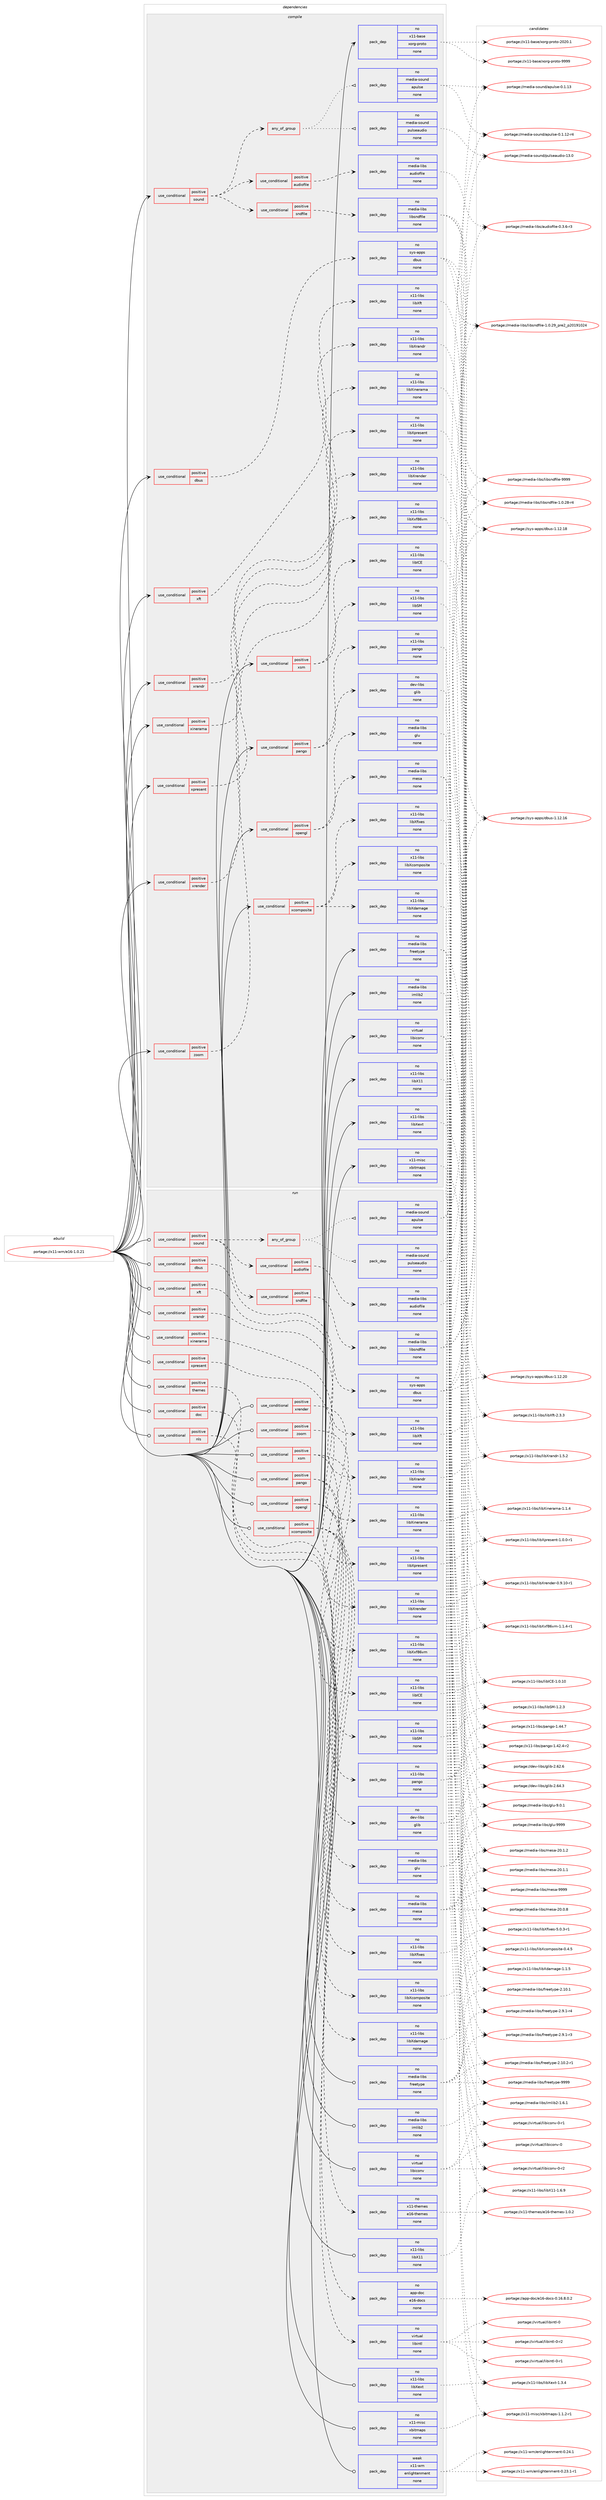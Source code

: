 digraph prolog {

# *************
# Graph options
# *************

newrank=true;
concentrate=true;
compound=true;
graph [rankdir=LR,fontname=Helvetica,fontsize=10,ranksep=1.5];#, ranksep=2.5, nodesep=0.2];
edge  [arrowhead=vee];
node  [fontname=Helvetica,fontsize=10];

# **********
# The ebuild
# **********

subgraph cluster_leftcol {
color=gray;
rank=same;
label=<<i>ebuild</i>>;
id [label="portage://x11-wm/e16-1.0.21", color=red, width=4, href="../x11-wm/e16-1.0.21.svg"];
}

# ****************
# The dependencies
# ****************

subgraph cluster_midcol {
color=gray;
label=<<i>dependencies</i>>;
subgraph cluster_compile {
fillcolor="#eeeeee";
style=filled;
label=<<i>compile</i>>;
subgraph cond68 {
dependency596 [label=<<TABLE BORDER="0" CELLBORDER="1" CELLSPACING="0" CELLPADDING="4"><TR><TD ROWSPAN="3" CELLPADDING="10">use_conditional</TD></TR><TR><TD>positive</TD></TR><TR><TD>dbus</TD></TR></TABLE>>, shape=none, color=red];
subgraph pack529 {
dependency597 [label=<<TABLE BORDER="0" CELLBORDER="1" CELLSPACING="0" CELLPADDING="4" WIDTH="220"><TR><TD ROWSPAN="6" CELLPADDING="30">pack_dep</TD></TR><TR><TD WIDTH="110">no</TD></TR><TR><TD>sys-apps</TD></TR><TR><TD>dbus</TD></TR><TR><TD>none</TD></TR><TR><TD></TD></TR></TABLE>>, shape=none, color=blue];
}
dependency596:e -> dependency597:w [weight=20,style="dashed",arrowhead="vee"];
}
id:e -> dependency596:w [weight=20,style="solid",arrowhead="vee"];
subgraph cond69 {
dependency598 [label=<<TABLE BORDER="0" CELLBORDER="1" CELLSPACING="0" CELLPADDING="4"><TR><TD ROWSPAN="3" CELLPADDING="10">use_conditional</TD></TR><TR><TD>positive</TD></TR><TR><TD>opengl</TD></TR></TABLE>>, shape=none, color=red];
subgraph pack530 {
dependency599 [label=<<TABLE BORDER="0" CELLBORDER="1" CELLSPACING="0" CELLPADDING="4" WIDTH="220"><TR><TD ROWSPAN="6" CELLPADDING="30">pack_dep</TD></TR><TR><TD WIDTH="110">no</TD></TR><TR><TD>media-libs</TD></TR><TR><TD>glu</TD></TR><TR><TD>none</TD></TR><TR><TD></TD></TR></TABLE>>, shape=none, color=blue];
}
dependency598:e -> dependency599:w [weight=20,style="dashed",arrowhead="vee"];
subgraph pack531 {
dependency600 [label=<<TABLE BORDER="0" CELLBORDER="1" CELLSPACING="0" CELLPADDING="4" WIDTH="220"><TR><TD ROWSPAN="6" CELLPADDING="30">pack_dep</TD></TR><TR><TD WIDTH="110">no</TD></TR><TR><TD>media-libs</TD></TR><TR><TD>mesa</TD></TR><TR><TD>none</TD></TR><TR><TD></TD></TR></TABLE>>, shape=none, color=blue];
}
dependency598:e -> dependency600:w [weight=20,style="dashed",arrowhead="vee"];
}
id:e -> dependency598:w [weight=20,style="solid",arrowhead="vee"];
subgraph cond70 {
dependency601 [label=<<TABLE BORDER="0" CELLBORDER="1" CELLSPACING="0" CELLPADDING="4"><TR><TD ROWSPAN="3" CELLPADDING="10">use_conditional</TD></TR><TR><TD>positive</TD></TR><TR><TD>pango</TD></TR></TABLE>>, shape=none, color=red];
subgraph pack532 {
dependency602 [label=<<TABLE BORDER="0" CELLBORDER="1" CELLSPACING="0" CELLPADDING="4" WIDTH="220"><TR><TD ROWSPAN="6" CELLPADDING="30">pack_dep</TD></TR><TR><TD WIDTH="110">no</TD></TR><TR><TD>dev-libs</TD></TR><TR><TD>glib</TD></TR><TR><TD>none</TD></TR><TR><TD></TD></TR></TABLE>>, shape=none, color=blue];
}
dependency601:e -> dependency602:w [weight=20,style="dashed",arrowhead="vee"];
subgraph pack533 {
dependency603 [label=<<TABLE BORDER="0" CELLBORDER="1" CELLSPACING="0" CELLPADDING="4" WIDTH="220"><TR><TD ROWSPAN="6" CELLPADDING="30">pack_dep</TD></TR><TR><TD WIDTH="110">no</TD></TR><TR><TD>x11-libs</TD></TR><TR><TD>pango</TD></TR><TR><TD>none</TD></TR><TR><TD></TD></TR></TABLE>>, shape=none, color=blue];
}
dependency601:e -> dependency603:w [weight=20,style="dashed",arrowhead="vee"];
}
id:e -> dependency601:w [weight=20,style="solid",arrowhead="vee"];
subgraph cond71 {
dependency604 [label=<<TABLE BORDER="0" CELLBORDER="1" CELLSPACING="0" CELLPADDING="4"><TR><TD ROWSPAN="3" CELLPADDING="10">use_conditional</TD></TR><TR><TD>positive</TD></TR><TR><TD>sound</TD></TR></TABLE>>, shape=none, color=red];
subgraph any1 {
dependency605 [label=<<TABLE BORDER="0" CELLBORDER="1" CELLSPACING="0" CELLPADDING="4"><TR><TD CELLPADDING="10">any_of_group</TD></TR></TABLE>>, shape=none, color=red];subgraph pack534 {
dependency606 [label=<<TABLE BORDER="0" CELLBORDER="1" CELLSPACING="0" CELLPADDING="4" WIDTH="220"><TR><TD ROWSPAN="6" CELLPADDING="30">pack_dep</TD></TR><TR><TD WIDTH="110">no</TD></TR><TR><TD>media-sound</TD></TR><TR><TD>apulse</TD></TR><TR><TD>none</TD></TR><TR><TD></TD></TR></TABLE>>, shape=none, color=blue];
}
dependency605:e -> dependency606:w [weight=20,style="dotted",arrowhead="oinv"];
subgraph pack535 {
dependency607 [label=<<TABLE BORDER="0" CELLBORDER="1" CELLSPACING="0" CELLPADDING="4" WIDTH="220"><TR><TD ROWSPAN="6" CELLPADDING="30">pack_dep</TD></TR><TR><TD WIDTH="110">no</TD></TR><TR><TD>media-sound</TD></TR><TR><TD>pulseaudio</TD></TR><TR><TD>none</TD></TR><TR><TD></TD></TR></TABLE>>, shape=none, color=blue];
}
dependency605:e -> dependency607:w [weight=20,style="dotted",arrowhead="oinv"];
}
dependency604:e -> dependency605:w [weight=20,style="dashed",arrowhead="vee"];
subgraph cond72 {
dependency608 [label=<<TABLE BORDER="0" CELLBORDER="1" CELLSPACING="0" CELLPADDING="4"><TR><TD ROWSPAN="3" CELLPADDING="10">use_conditional</TD></TR><TR><TD>positive</TD></TR><TR><TD>sndfile</TD></TR></TABLE>>, shape=none, color=red];
subgraph pack536 {
dependency609 [label=<<TABLE BORDER="0" CELLBORDER="1" CELLSPACING="0" CELLPADDING="4" WIDTH="220"><TR><TD ROWSPAN="6" CELLPADDING="30">pack_dep</TD></TR><TR><TD WIDTH="110">no</TD></TR><TR><TD>media-libs</TD></TR><TR><TD>libsndfile</TD></TR><TR><TD>none</TD></TR><TR><TD></TD></TR></TABLE>>, shape=none, color=blue];
}
dependency608:e -> dependency609:w [weight=20,style="dashed",arrowhead="vee"];
}
dependency604:e -> dependency608:w [weight=20,style="dashed",arrowhead="vee"];
subgraph cond73 {
dependency610 [label=<<TABLE BORDER="0" CELLBORDER="1" CELLSPACING="0" CELLPADDING="4"><TR><TD ROWSPAN="3" CELLPADDING="10">use_conditional</TD></TR><TR><TD>positive</TD></TR><TR><TD>audiofile</TD></TR></TABLE>>, shape=none, color=red];
subgraph pack537 {
dependency611 [label=<<TABLE BORDER="0" CELLBORDER="1" CELLSPACING="0" CELLPADDING="4" WIDTH="220"><TR><TD ROWSPAN="6" CELLPADDING="30">pack_dep</TD></TR><TR><TD WIDTH="110">no</TD></TR><TR><TD>media-libs</TD></TR><TR><TD>audiofile</TD></TR><TR><TD>none</TD></TR><TR><TD></TD></TR></TABLE>>, shape=none, color=blue];
}
dependency610:e -> dependency611:w [weight=20,style="dashed",arrowhead="vee"];
}
dependency604:e -> dependency610:w [weight=20,style="dashed",arrowhead="vee"];
}
id:e -> dependency604:w [weight=20,style="solid",arrowhead="vee"];
subgraph cond74 {
dependency612 [label=<<TABLE BORDER="0" CELLBORDER="1" CELLSPACING="0" CELLPADDING="4"><TR><TD ROWSPAN="3" CELLPADDING="10">use_conditional</TD></TR><TR><TD>positive</TD></TR><TR><TD>xcomposite</TD></TR></TABLE>>, shape=none, color=red];
subgraph pack538 {
dependency613 [label=<<TABLE BORDER="0" CELLBORDER="1" CELLSPACING="0" CELLPADDING="4" WIDTH="220"><TR><TD ROWSPAN="6" CELLPADDING="30">pack_dep</TD></TR><TR><TD WIDTH="110">no</TD></TR><TR><TD>x11-libs</TD></TR><TR><TD>libXcomposite</TD></TR><TR><TD>none</TD></TR><TR><TD></TD></TR></TABLE>>, shape=none, color=blue];
}
dependency612:e -> dependency613:w [weight=20,style="dashed",arrowhead="vee"];
subgraph pack539 {
dependency614 [label=<<TABLE BORDER="0" CELLBORDER="1" CELLSPACING="0" CELLPADDING="4" WIDTH="220"><TR><TD ROWSPAN="6" CELLPADDING="30">pack_dep</TD></TR><TR><TD WIDTH="110">no</TD></TR><TR><TD>x11-libs</TD></TR><TR><TD>libXdamage</TD></TR><TR><TD>none</TD></TR><TR><TD></TD></TR></TABLE>>, shape=none, color=blue];
}
dependency612:e -> dependency614:w [weight=20,style="dashed",arrowhead="vee"];
subgraph pack540 {
dependency615 [label=<<TABLE BORDER="0" CELLBORDER="1" CELLSPACING="0" CELLPADDING="4" WIDTH="220"><TR><TD ROWSPAN="6" CELLPADDING="30">pack_dep</TD></TR><TR><TD WIDTH="110">no</TD></TR><TR><TD>x11-libs</TD></TR><TR><TD>libXfixes</TD></TR><TR><TD>none</TD></TR><TR><TD></TD></TR></TABLE>>, shape=none, color=blue];
}
dependency612:e -> dependency615:w [weight=20,style="dashed",arrowhead="vee"];
}
id:e -> dependency612:w [weight=20,style="solid",arrowhead="vee"];
subgraph cond75 {
dependency616 [label=<<TABLE BORDER="0" CELLBORDER="1" CELLSPACING="0" CELLPADDING="4"><TR><TD ROWSPAN="3" CELLPADDING="10">use_conditional</TD></TR><TR><TD>positive</TD></TR><TR><TD>xft</TD></TR></TABLE>>, shape=none, color=red];
subgraph pack541 {
dependency617 [label=<<TABLE BORDER="0" CELLBORDER="1" CELLSPACING="0" CELLPADDING="4" WIDTH="220"><TR><TD ROWSPAN="6" CELLPADDING="30">pack_dep</TD></TR><TR><TD WIDTH="110">no</TD></TR><TR><TD>x11-libs</TD></TR><TR><TD>libXft</TD></TR><TR><TD>none</TD></TR><TR><TD></TD></TR></TABLE>>, shape=none, color=blue];
}
dependency616:e -> dependency617:w [weight=20,style="dashed",arrowhead="vee"];
}
id:e -> dependency616:w [weight=20,style="solid",arrowhead="vee"];
subgraph cond76 {
dependency618 [label=<<TABLE BORDER="0" CELLBORDER="1" CELLSPACING="0" CELLPADDING="4"><TR><TD ROWSPAN="3" CELLPADDING="10">use_conditional</TD></TR><TR><TD>positive</TD></TR><TR><TD>xinerama</TD></TR></TABLE>>, shape=none, color=red];
subgraph pack542 {
dependency619 [label=<<TABLE BORDER="0" CELLBORDER="1" CELLSPACING="0" CELLPADDING="4" WIDTH="220"><TR><TD ROWSPAN="6" CELLPADDING="30">pack_dep</TD></TR><TR><TD WIDTH="110">no</TD></TR><TR><TD>x11-libs</TD></TR><TR><TD>libXinerama</TD></TR><TR><TD>none</TD></TR><TR><TD></TD></TR></TABLE>>, shape=none, color=blue];
}
dependency618:e -> dependency619:w [weight=20,style="dashed",arrowhead="vee"];
}
id:e -> dependency618:w [weight=20,style="solid",arrowhead="vee"];
subgraph cond77 {
dependency620 [label=<<TABLE BORDER="0" CELLBORDER="1" CELLSPACING="0" CELLPADDING="4"><TR><TD ROWSPAN="3" CELLPADDING="10">use_conditional</TD></TR><TR><TD>positive</TD></TR><TR><TD>xpresent</TD></TR></TABLE>>, shape=none, color=red];
subgraph pack543 {
dependency621 [label=<<TABLE BORDER="0" CELLBORDER="1" CELLSPACING="0" CELLPADDING="4" WIDTH="220"><TR><TD ROWSPAN="6" CELLPADDING="30">pack_dep</TD></TR><TR><TD WIDTH="110">no</TD></TR><TR><TD>x11-libs</TD></TR><TR><TD>libXpresent</TD></TR><TR><TD>none</TD></TR><TR><TD></TD></TR></TABLE>>, shape=none, color=blue];
}
dependency620:e -> dependency621:w [weight=20,style="dashed",arrowhead="vee"];
}
id:e -> dependency620:w [weight=20,style="solid",arrowhead="vee"];
subgraph cond78 {
dependency622 [label=<<TABLE BORDER="0" CELLBORDER="1" CELLSPACING="0" CELLPADDING="4"><TR><TD ROWSPAN="3" CELLPADDING="10">use_conditional</TD></TR><TR><TD>positive</TD></TR><TR><TD>xrandr</TD></TR></TABLE>>, shape=none, color=red];
subgraph pack544 {
dependency623 [label=<<TABLE BORDER="0" CELLBORDER="1" CELLSPACING="0" CELLPADDING="4" WIDTH="220"><TR><TD ROWSPAN="6" CELLPADDING="30">pack_dep</TD></TR><TR><TD WIDTH="110">no</TD></TR><TR><TD>x11-libs</TD></TR><TR><TD>libXrandr</TD></TR><TR><TD>none</TD></TR><TR><TD></TD></TR></TABLE>>, shape=none, color=blue];
}
dependency622:e -> dependency623:w [weight=20,style="dashed",arrowhead="vee"];
}
id:e -> dependency622:w [weight=20,style="solid",arrowhead="vee"];
subgraph cond79 {
dependency624 [label=<<TABLE BORDER="0" CELLBORDER="1" CELLSPACING="0" CELLPADDING="4"><TR><TD ROWSPAN="3" CELLPADDING="10">use_conditional</TD></TR><TR><TD>positive</TD></TR><TR><TD>xrender</TD></TR></TABLE>>, shape=none, color=red];
subgraph pack545 {
dependency625 [label=<<TABLE BORDER="0" CELLBORDER="1" CELLSPACING="0" CELLPADDING="4" WIDTH="220"><TR><TD ROWSPAN="6" CELLPADDING="30">pack_dep</TD></TR><TR><TD WIDTH="110">no</TD></TR><TR><TD>x11-libs</TD></TR><TR><TD>libXrender</TD></TR><TR><TD>none</TD></TR><TR><TD></TD></TR></TABLE>>, shape=none, color=blue];
}
dependency624:e -> dependency625:w [weight=20,style="dashed",arrowhead="vee"];
}
id:e -> dependency624:w [weight=20,style="solid",arrowhead="vee"];
subgraph cond80 {
dependency626 [label=<<TABLE BORDER="0" CELLBORDER="1" CELLSPACING="0" CELLPADDING="4"><TR><TD ROWSPAN="3" CELLPADDING="10">use_conditional</TD></TR><TR><TD>positive</TD></TR><TR><TD>xsm</TD></TR></TABLE>>, shape=none, color=red];
subgraph pack546 {
dependency627 [label=<<TABLE BORDER="0" CELLBORDER="1" CELLSPACING="0" CELLPADDING="4" WIDTH="220"><TR><TD ROWSPAN="6" CELLPADDING="30">pack_dep</TD></TR><TR><TD WIDTH="110">no</TD></TR><TR><TD>x11-libs</TD></TR><TR><TD>libICE</TD></TR><TR><TD>none</TD></TR><TR><TD></TD></TR></TABLE>>, shape=none, color=blue];
}
dependency626:e -> dependency627:w [weight=20,style="dashed",arrowhead="vee"];
subgraph pack547 {
dependency628 [label=<<TABLE BORDER="0" CELLBORDER="1" CELLSPACING="0" CELLPADDING="4" WIDTH="220"><TR><TD ROWSPAN="6" CELLPADDING="30">pack_dep</TD></TR><TR><TD WIDTH="110">no</TD></TR><TR><TD>x11-libs</TD></TR><TR><TD>libSM</TD></TR><TR><TD>none</TD></TR><TR><TD></TD></TR></TABLE>>, shape=none, color=blue];
}
dependency626:e -> dependency628:w [weight=20,style="dashed",arrowhead="vee"];
}
id:e -> dependency626:w [weight=20,style="solid",arrowhead="vee"];
subgraph cond81 {
dependency629 [label=<<TABLE BORDER="0" CELLBORDER="1" CELLSPACING="0" CELLPADDING="4"><TR><TD ROWSPAN="3" CELLPADDING="10">use_conditional</TD></TR><TR><TD>positive</TD></TR><TR><TD>zoom</TD></TR></TABLE>>, shape=none, color=red];
subgraph pack548 {
dependency630 [label=<<TABLE BORDER="0" CELLBORDER="1" CELLSPACING="0" CELLPADDING="4" WIDTH="220"><TR><TD ROWSPAN="6" CELLPADDING="30">pack_dep</TD></TR><TR><TD WIDTH="110">no</TD></TR><TR><TD>x11-libs</TD></TR><TR><TD>libXxf86vm</TD></TR><TR><TD>none</TD></TR><TR><TD></TD></TR></TABLE>>, shape=none, color=blue];
}
dependency629:e -> dependency630:w [weight=20,style="dashed",arrowhead="vee"];
}
id:e -> dependency629:w [weight=20,style="solid",arrowhead="vee"];
subgraph pack549 {
dependency631 [label=<<TABLE BORDER="0" CELLBORDER="1" CELLSPACING="0" CELLPADDING="4" WIDTH="220"><TR><TD ROWSPAN="6" CELLPADDING="30">pack_dep</TD></TR><TR><TD WIDTH="110">no</TD></TR><TR><TD>media-libs</TD></TR><TR><TD>freetype</TD></TR><TR><TD>none</TD></TR><TR><TD></TD></TR></TABLE>>, shape=none, color=blue];
}
id:e -> dependency631:w [weight=20,style="solid",arrowhead="vee"];
subgraph pack550 {
dependency632 [label=<<TABLE BORDER="0" CELLBORDER="1" CELLSPACING="0" CELLPADDING="4" WIDTH="220"><TR><TD ROWSPAN="6" CELLPADDING="30">pack_dep</TD></TR><TR><TD WIDTH="110">no</TD></TR><TR><TD>media-libs</TD></TR><TR><TD>imlib2</TD></TR><TR><TD>none</TD></TR><TR><TD></TD></TR></TABLE>>, shape=none, color=blue];
}
id:e -> dependency632:w [weight=20,style="solid",arrowhead="vee"];
subgraph pack551 {
dependency633 [label=<<TABLE BORDER="0" CELLBORDER="1" CELLSPACING="0" CELLPADDING="4" WIDTH="220"><TR><TD ROWSPAN="6" CELLPADDING="30">pack_dep</TD></TR><TR><TD WIDTH="110">no</TD></TR><TR><TD>virtual</TD></TR><TR><TD>libiconv</TD></TR><TR><TD>none</TD></TR><TR><TD></TD></TR></TABLE>>, shape=none, color=blue];
}
id:e -> dependency633:w [weight=20,style="solid",arrowhead="vee"];
subgraph pack552 {
dependency634 [label=<<TABLE BORDER="0" CELLBORDER="1" CELLSPACING="0" CELLPADDING="4" WIDTH="220"><TR><TD ROWSPAN="6" CELLPADDING="30">pack_dep</TD></TR><TR><TD WIDTH="110">no</TD></TR><TR><TD>x11-base</TD></TR><TR><TD>xorg-proto</TD></TR><TR><TD>none</TD></TR><TR><TD></TD></TR></TABLE>>, shape=none, color=blue];
}
id:e -> dependency634:w [weight=20,style="solid",arrowhead="vee"];
subgraph pack553 {
dependency635 [label=<<TABLE BORDER="0" CELLBORDER="1" CELLSPACING="0" CELLPADDING="4" WIDTH="220"><TR><TD ROWSPAN="6" CELLPADDING="30">pack_dep</TD></TR><TR><TD WIDTH="110">no</TD></TR><TR><TD>x11-libs</TD></TR><TR><TD>libX11</TD></TR><TR><TD>none</TD></TR><TR><TD></TD></TR></TABLE>>, shape=none, color=blue];
}
id:e -> dependency635:w [weight=20,style="solid",arrowhead="vee"];
subgraph pack554 {
dependency636 [label=<<TABLE BORDER="0" CELLBORDER="1" CELLSPACING="0" CELLPADDING="4" WIDTH="220"><TR><TD ROWSPAN="6" CELLPADDING="30">pack_dep</TD></TR><TR><TD WIDTH="110">no</TD></TR><TR><TD>x11-libs</TD></TR><TR><TD>libXext</TD></TR><TR><TD>none</TD></TR><TR><TD></TD></TR></TABLE>>, shape=none, color=blue];
}
id:e -> dependency636:w [weight=20,style="solid",arrowhead="vee"];
subgraph pack555 {
dependency637 [label=<<TABLE BORDER="0" CELLBORDER="1" CELLSPACING="0" CELLPADDING="4" WIDTH="220"><TR><TD ROWSPAN="6" CELLPADDING="30">pack_dep</TD></TR><TR><TD WIDTH="110">no</TD></TR><TR><TD>x11-misc</TD></TR><TR><TD>xbitmaps</TD></TR><TR><TD>none</TD></TR><TR><TD></TD></TR></TABLE>>, shape=none, color=blue];
}
id:e -> dependency637:w [weight=20,style="solid",arrowhead="vee"];
}
subgraph cluster_compileandrun {
fillcolor="#eeeeee";
style=filled;
label=<<i>compile and run</i>>;
}
subgraph cluster_run {
fillcolor="#eeeeee";
style=filled;
label=<<i>run</i>>;
subgraph cond82 {
dependency638 [label=<<TABLE BORDER="0" CELLBORDER="1" CELLSPACING="0" CELLPADDING="4"><TR><TD ROWSPAN="3" CELLPADDING="10">use_conditional</TD></TR><TR><TD>positive</TD></TR><TR><TD>dbus</TD></TR></TABLE>>, shape=none, color=red];
subgraph pack556 {
dependency639 [label=<<TABLE BORDER="0" CELLBORDER="1" CELLSPACING="0" CELLPADDING="4" WIDTH="220"><TR><TD ROWSPAN="6" CELLPADDING="30">pack_dep</TD></TR><TR><TD WIDTH="110">no</TD></TR><TR><TD>sys-apps</TD></TR><TR><TD>dbus</TD></TR><TR><TD>none</TD></TR><TR><TD></TD></TR></TABLE>>, shape=none, color=blue];
}
dependency638:e -> dependency639:w [weight=20,style="dashed",arrowhead="vee"];
}
id:e -> dependency638:w [weight=20,style="solid",arrowhead="odot"];
subgraph cond83 {
dependency640 [label=<<TABLE BORDER="0" CELLBORDER="1" CELLSPACING="0" CELLPADDING="4"><TR><TD ROWSPAN="3" CELLPADDING="10">use_conditional</TD></TR><TR><TD>positive</TD></TR><TR><TD>doc</TD></TR></TABLE>>, shape=none, color=red];
subgraph pack557 {
dependency641 [label=<<TABLE BORDER="0" CELLBORDER="1" CELLSPACING="0" CELLPADDING="4" WIDTH="220"><TR><TD ROWSPAN="6" CELLPADDING="30">pack_dep</TD></TR><TR><TD WIDTH="110">no</TD></TR><TR><TD>app-doc</TD></TR><TR><TD>e16-docs</TD></TR><TR><TD>none</TD></TR><TR><TD></TD></TR></TABLE>>, shape=none, color=blue];
}
dependency640:e -> dependency641:w [weight=20,style="dashed",arrowhead="vee"];
}
id:e -> dependency640:w [weight=20,style="solid",arrowhead="odot"];
subgraph cond84 {
dependency642 [label=<<TABLE BORDER="0" CELLBORDER="1" CELLSPACING="0" CELLPADDING="4"><TR><TD ROWSPAN="3" CELLPADDING="10">use_conditional</TD></TR><TR><TD>positive</TD></TR><TR><TD>nls</TD></TR></TABLE>>, shape=none, color=red];
subgraph pack558 {
dependency643 [label=<<TABLE BORDER="0" CELLBORDER="1" CELLSPACING="0" CELLPADDING="4" WIDTH="220"><TR><TD ROWSPAN="6" CELLPADDING="30">pack_dep</TD></TR><TR><TD WIDTH="110">no</TD></TR><TR><TD>virtual</TD></TR><TR><TD>libintl</TD></TR><TR><TD>none</TD></TR><TR><TD></TD></TR></TABLE>>, shape=none, color=blue];
}
dependency642:e -> dependency643:w [weight=20,style="dashed",arrowhead="vee"];
}
id:e -> dependency642:w [weight=20,style="solid",arrowhead="odot"];
subgraph cond85 {
dependency644 [label=<<TABLE BORDER="0" CELLBORDER="1" CELLSPACING="0" CELLPADDING="4"><TR><TD ROWSPAN="3" CELLPADDING="10">use_conditional</TD></TR><TR><TD>positive</TD></TR><TR><TD>opengl</TD></TR></TABLE>>, shape=none, color=red];
subgraph pack559 {
dependency645 [label=<<TABLE BORDER="0" CELLBORDER="1" CELLSPACING="0" CELLPADDING="4" WIDTH="220"><TR><TD ROWSPAN="6" CELLPADDING="30">pack_dep</TD></TR><TR><TD WIDTH="110">no</TD></TR><TR><TD>media-libs</TD></TR><TR><TD>glu</TD></TR><TR><TD>none</TD></TR><TR><TD></TD></TR></TABLE>>, shape=none, color=blue];
}
dependency644:e -> dependency645:w [weight=20,style="dashed",arrowhead="vee"];
subgraph pack560 {
dependency646 [label=<<TABLE BORDER="0" CELLBORDER="1" CELLSPACING="0" CELLPADDING="4" WIDTH="220"><TR><TD ROWSPAN="6" CELLPADDING="30">pack_dep</TD></TR><TR><TD WIDTH="110">no</TD></TR><TR><TD>media-libs</TD></TR><TR><TD>mesa</TD></TR><TR><TD>none</TD></TR><TR><TD></TD></TR></TABLE>>, shape=none, color=blue];
}
dependency644:e -> dependency646:w [weight=20,style="dashed",arrowhead="vee"];
}
id:e -> dependency644:w [weight=20,style="solid",arrowhead="odot"];
subgraph cond86 {
dependency647 [label=<<TABLE BORDER="0" CELLBORDER="1" CELLSPACING="0" CELLPADDING="4"><TR><TD ROWSPAN="3" CELLPADDING="10">use_conditional</TD></TR><TR><TD>positive</TD></TR><TR><TD>pango</TD></TR></TABLE>>, shape=none, color=red];
subgraph pack561 {
dependency648 [label=<<TABLE BORDER="0" CELLBORDER="1" CELLSPACING="0" CELLPADDING="4" WIDTH="220"><TR><TD ROWSPAN="6" CELLPADDING="30">pack_dep</TD></TR><TR><TD WIDTH="110">no</TD></TR><TR><TD>dev-libs</TD></TR><TR><TD>glib</TD></TR><TR><TD>none</TD></TR><TR><TD></TD></TR></TABLE>>, shape=none, color=blue];
}
dependency647:e -> dependency648:w [weight=20,style="dashed",arrowhead="vee"];
subgraph pack562 {
dependency649 [label=<<TABLE BORDER="0" CELLBORDER="1" CELLSPACING="0" CELLPADDING="4" WIDTH="220"><TR><TD ROWSPAN="6" CELLPADDING="30">pack_dep</TD></TR><TR><TD WIDTH="110">no</TD></TR><TR><TD>x11-libs</TD></TR><TR><TD>pango</TD></TR><TR><TD>none</TD></TR><TR><TD></TD></TR></TABLE>>, shape=none, color=blue];
}
dependency647:e -> dependency649:w [weight=20,style="dashed",arrowhead="vee"];
}
id:e -> dependency647:w [weight=20,style="solid",arrowhead="odot"];
subgraph cond87 {
dependency650 [label=<<TABLE BORDER="0" CELLBORDER="1" CELLSPACING="0" CELLPADDING="4"><TR><TD ROWSPAN="3" CELLPADDING="10">use_conditional</TD></TR><TR><TD>positive</TD></TR><TR><TD>sound</TD></TR></TABLE>>, shape=none, color=red];
subgraph any2 {
dependency651 [label=<<TABLE BORDER="0" CELLBORDER="1" CELLSPACING="0" CELLPADDING="4"><TR><TD CELLPADDING="10">any_of_group</TD></TR></TABLE>>, shape=none, color=red];subgraph pack563 {
dependency652 [label=<<TABLE BORDER="0" CELLBORDER="1" CELLSPACING="0" CELLPADDING="4" WIDTH="220"><TR><TD ROWSPAN="6" CELLPADDING="30">pack_dep</TD></TR><TR><TD WIDTH="110">no</TD></TR><TR><TD>media-sound</TD></TR><TR><TD>apulse</TD></TR><TR><TD>none</TD></TR><TR><TD></TD></TR></TABLE>>, shape=none, color=blue];
}
dependency651:e -> dependency652:w [weight=20,style="dotted",arrowhead="oinv"];
subgraph pack564 {
dependency653 [label=<<TABLE BORDER="0" CELLBORDER="1" CELLSPACING="0" CELLPADDING="4" WIDTH="220"><TR><TD ROWSPAN="6" CELLPADDING="30">pack_dep</TD></TR><TR><TD WIDTH="110">no</TD></TR><TR><TD>media-sound</TD></TR><TR><TD>pulseaudio</TD></TR><TR><TD>none</TD></TR><TR><TD></TD></TR></TABLE>>, shape=none, color=blue];
}
dependency651:e -> dependency653:w [weight=20,style="dotted",arrowhead="oinv"];
}
dependency650:e -> dependency651:w [weight=20,style="dashed",arrowhead="vee"];
subgraph cond88 {
dependency654 [label=<<TABLE BORDER="0" CELLBORDER="1" CELLSPACING="0" CELLPADDING="4"><TR><TD ROWSPAN="3" CELLPADDING="10">use_conditional</TD></TR><TR><TD>positive</TD></TR><TR><TD>sndfile</TD></TR></TABLE>>, shape=none, color=red];
subgraph pack565 {
dependency655 [label=<<TABLE BORDER="0" CELLBORDER="1" CELLSPACING="0" CELLPADDING="4" WIDTH="220"><TR><TD ROWSPAN="6" CELLPADDING="30">pack_dep</TD></TR><TR><TD WIDTH="110">no</TD></TR><TR><TD>media-libs</TD></TR><TR><TD>libsndfile</TD></TR><TR><TD>none</TD></TR><TR><TD></TD></TR></TABLE>>, shape=none, color=blue];
}
dependency654:e -> dependency655:w [weight=20,style="dashed",arrowhead="vee"];
}
dependency650:e -> dependency654:w [weight=20,style="dashed",arrowhead="vee"];
subgraph cond89 {
dependency656 [label=<<TABLE BORDER="0" CELLBORDER="1" CELLSPACING="0" CELLPADDING="4"><TR><TD ROWSPAN="3" CELLPADDING="10">use_conditional</TD></TR><TR><TD>positive</TD></TR><TR><TD>audiofile</TD></TR></TABLE>>, shape=none, color=red];
subgraph pack566 {
dependency657 [label=<<TABLE BORDER="0" CELLBORDER="1" CELLSPACING="0" CELLPADDING="4" WIDTH="220"><TR><TD ROWSPAN="6" CELLPADDING="30">pack_dep</TD></TR><TR><TD WIDTH="110">no</TD></TR><TR><TD>media-libs</TD></TR><TR><TD>audiofile</TD></TR><TR><TD>none</TD></TR><TR><TD></TD></TR></TABLE>>, shape=none, color=blue];
}
dependency656:e -> dependency657:w [weight=20,style="dashed",arrowhead="vee"];
}
dependency650:e -> dependency656:w [weight=20,style="dashed",arrowhead="vee"];
}
id:e -> dependency650:w [weight=20,style="solid",arrowhead="odot"];
subgraph cond90 {
dependency658 [label=<<TABLE BORDER="0" CELLBORDER="1" CELLSPACING="0" CELLPADDING="4"><TR><TD ROWSPAN="3" CELLPADDING="10">use_conditional</TD></TR><TR><TD>positive</TD></TR><TR><TD>themes</TD></TR></TABLE>>, shape=none, color=red];
subgraph pack567 {
dependency659 [label=<<TABLE BORDER="0" CELLBORDER="1" CELLSPACING="0" CELLPADDING="4" WIDTH="220"><TR><TD ROWSPAN="6" CELLPADDING="30">pack_dep</TD></TR><TR><TD WIDTH="110">no</TD></TR><TR><TD>x11-themes</TD></TR><TR><TD>e16-themes</TD></TR><TR><TD>none</TD></TR><TR><TD></TD></TR></TABLE>>, shape=none, color=blue];
}
dependency658:e -> dependency659:w [weight=20,style="dashed",arrowhead="vee"];
}
id:e -> dependency658:w [weight=20,style="solid",arrowhead="odot"];
subgraph cond91 {
dependency660 [label=<<TABLE BORDER="0" CELLBORDER="1" CELLSPACING="0" CELLPADDING="4"><TR><TD ROWSPAN="3" CELLPADDING="10">use_conditional</TD></TR><TR><TD>positive</TD></TR><TR><TD>xcomposite</TD></TR></TABLE>>, shape=none, color=red];
subgraph pack568 {
dependency661 [label=<<TABLE BORDER="0" CELLBORDER="1" CELLSPACING="0" CELLPADDING="4" WIDTH="220"><TR><TD ROWSPAN="6" CELLPADDING="30">pack_dep</TD></TR><TR><TD WIDTH="110">no</TD></TR><TR><TD>x11-libs</TD></TR><TR><TD>libXcomposite</TD></TR><TR><TD>none</TD></TR><TR><TD></TD></TR></TABLE>>, shape=none, color=blue];
}
dependency660:e -> dependency661:w [weight=20,style="dashed",arrowhead="vee"];
subgraph pack569 {
dependency662 [label=<<TABLE BORDER="0" CELLBORDER="1" CELLSPACING="0" CELLPADDING="4" WIDTH="220"><TR><TD ROWSPAN="6" CELLPADDING="30">pack_dep</TD></TR><TR><TD WIDTH="110">no</TD></TR><TR><TD>x11-libs</TD></TR><TR><TD>libXdamage</TD></TR><TR><TD>none</TD></TR><TR><TD></TD></TR></TABLE>>, shape=none, color=blue];
}
dependency660:e -> dependency662:w [weight=20,style="dashed",arrowhead="vee"];
subgraph pack570 {
dependency663 [label=<<TABLE BORDER="0" CELLBORDER="1" CELLSPACING="0" CELLPADDING="4" WIDTH="220"><TR><TD ROWSPAN="6" CELLPADDING="30">pack_dep</TD></TR><TR><TD WIDTH="110">no</TD></TR><TR><TD>x11-libs</TD></TR><TR><TD>libXfixes</TD></TR><TR><TD>none</TD></TR><TR><TD></TD></TR></TABLE>>, shape=none, color=blue];
}
dependency660:e -> dependency663:w [weight=20,style="dashed",arrowhead="vee"];
}
id:e -> dependency660:w [weight=20,style="solid",arrowhead="odot"];
subgraph cond92 {
dependency664 [label=<<TABLE BORDER="0" CELLBORDER="1" CELLSPACING="0" CELLPADDING="4"><TR><TD ROWSPAN="3" CELLPADDING="10">use_conditional</TD></TR><TR><TD>positive</TD></TR><TR><TD>xft</TD></TR></TABLE>>, shape=none, color=red];
subgraph pack571 {
dependency665 [label=<<TABLE BORDER="0" CELLBORDER="1" CELLSPACING="0" CELLPADDING="4" WIDTH="220"><TR><TD ROWSPAN="6" CELLPADDING="30">pack_dep</TD></TR><TR><TD WIDTH="110">no</TD></TR><TR><TD>x11-libs</TD></TR><TR><TD>libXft</TD></TR><TR><TD>none</TD></TR><TR><TD></TD></TR></TABLE>>, shape=none, color=blue];
}
dependency664:e -> dependency665:w [weight=20,style="dashed",arrowhead="vee"];
}
id:e -> dependency664:w [weight=20,style="solid",arrowhead="odot"];
subgraph cond93 {
dependency666 [label=<<TABLE BORDER="0" CELLBORDER="1" CELLSPACING="0" CELLPADDING="4"><TR><TD ROWSPAN="3" CELLPADDING="10">use_conditional</TD></TR><TR><TD>positive</TD></TR><TR><TD>xinerama</TD></TR></TABLE>>, shape=none, color=red];
subgraph pack572 {
dependency667 [label=<<TABLE BORDER="0" CELLBORDER="1" CELLSPACING="0" CELLPADDING="4" WIDTH="220"><TR><TD ROWSPAN="6" CELLPADDING="30">pack_dep</TD></TR><TR><TD WIDTH="110">no</TD></TR><TR><TD>x11-libs</TD></TR><TR><TD>libXinerama</TD></TR><TR><TD>none</TD></TR><TR><TD></TD></TR></TABLE>>, shape=none, color=blue];
}
dependency666:e -> dependency667:w [weight=20,style="dashed",arrowhead="vee"];
}
id:e -> dependency666:w [weight=20,style="solid",arrowhead="odot"];
subgraph cond94 {
dependency668 [label=<<TABLE BORDER="0" CELLBORDER="1" CELLSPACING="0" CELLPADDING="4"><TR><TD ROWSPAN="3" CELLPADDING="10">use_conditional</TD></TR><TR><TD>positive</TD></TR><TR><TD>xpresent</TD></TR></TABLE>>, shape=none, color=red];
subgraph pack573 {
dependency669 [label=<<TABLE BORDER="0" CELLBORDER="1" CELLSPACING="0" CELLPADDING="4" WIDTH="220"><TR><TD ROWSPAN="6" CELLPADDING="30">pack_dep</TD></TR><TR><TD WIDTH="110">no</TD></TR><TR><TD>x11-libs</TD></TR><TR><TD>libXpresent</TD></TR><TR><TD>none</TD></TR><TR><TD></TD></TR></TABLE>>, shape=none, color=blue];
}
dependency668:e -> dependency669:w [weight=20,style="dashed",arrowhead="vee"];
}
id:e -> dependency668:w [weight=20,style="solid",arrowhead="odot"];
subgraph cond95 {
dependency670 [label=<<TABLE BORDER="0" CELLBORDER="1" CELLSPACING="0" CELLPADDING="4"><TR><TD ROWSPAN="3" CELLPADDING="10">use_conditional</TD></TR><TR><TD>positive</TD></TR><TR><TD>xrandr</TD></TR></TABLE>>, shape=none, color=red];
subgraph pack574 {
dependency671 [label=<<TABLE BORDER="0" CELLBORDER="1" CELLSPACING="0" CELLPADDING="4" WIDTH="220"><TR><TD ROWSPAN="6" CELLPADDING="30">pack_dep</TD></TR><TR><TD WIDTH="110">no</TD></TR><TR><TD>x11-libs</TD></TR><TR><TD>libXrandr</TD></TR><TR><TD>none</TD></TR><TR><TD></TD></TR></TABLE>>, shape=none, color=blue];
}
dependency670:e -> dependency671:w [weight=20,style="dashed",arrowhead="vee"];
}
id:e -> dependency670:w [weight=20,style="solid",arrowhead="odot"];
subgraph cond96 {
dependency672 [label=<<TABLE BORDER="0" CELLBORDER="1" CELLSPACING="0" CELLPADDING="4"><TR><TD ROWSPAN="3" CELLPADDING="10">use_conditional</TD></TR><TR><TD>positive</TD></TR><TR><TD>xrender</TD></TR></TABLE>>, shape=none, color=red];
subgraph pack575 {
dependency673 [label=<<TABLE BORDER="0" CELLBORDER="1" CELLSPACING="0" CELLPADDING="4" WIDTH="220"><TR><TD ROWSPAN="6" CELLPADDING="30">pack_dep</TD></TR><TR><TD WIDTH="110">no</TD></TR><TR><TD>x11-libs</TD></TR><TR><TD>libXrender</TD></TR><TR><TD>none</TD></TR><TR><TD></TD></TR></TABLE>>, shape=none, color=blue];
}
dependency672:e -> dependency673:w [weight=20,style="dashed",arrowhead="vee"];
}
id:e -> dependency672:w [weight=20,style="solid",arrowhead="odot"];
subgraph cond97 {
dependency674 [label=<<TABLE BORDER="0" CELLBORDER="1" CELLSPACING="0" CELLPADDING="4"><TR><TD ROWSPAN="3" CELLPADDING="10">use_conditional</TD></TR><TR><TD>positive</TD></TR><TR><TD>xsm</TD></TR></TABLE>>, shape=none, color=red];
subgraph pack576 {
dependency675 [label=<<TABLE BORDER="0" CELLBORDER="1" CELLSPACING="0" CELLPADDING="4" WIDTH="220"><TR><TD ROWSPAN="6" CELLPADDING="30">pack_dep</TD></TR><TR><TD WIDTH="110">no</TD></TR><TR><TD>x11-libs</TD></TR><TR><TD>libICE</TD></TR><TR><TD>none</TD></TR><TR><TD></TD></TR></TABLE>>, shape=none, color=blue];
}
dependency674:e -> dependency675:w [weight=20,style="dashed",arrowhead="vee"];
subgraph pack577 {
dependency676 [label=<<TABLE BORDER="0" CELLBORDER="1" CELLSPACING="0" CELLPADDING="4" WIDTH="220"><TR><TD ROWSPAN="6" CELLPADDING="30">pack_dep</TD></TR><TR><TD WIDTH="110">no</TD></TR><TR><TD>x11-libs</TD></TR><TR><TD>libSM</TD></TR><TR><TD>none</TD></TR><TR><TD></TD></TR></TABLE>>, shape=none, color=blue];
}
dependency674:e -> dependency676:w [weight=20,style="dashed",arrowhead="vee"];
}
id:e -> dependency674:w [weight=20,style="solid",arrowhead="odot"];
subgraph cond98 {
dependency677 [label=<<TABLE BORDER="0" CELLBORDER="1" CELLSPACING="0" CELLPADDING="4"><TR><TD ROWSPAN="3" CELLPADDING="10">use_conditional</TD></TR><TR><TD>positive</TD></TR><TR><TD>zoom</TD></TR></TABLE>>, shape=none, color=red];
subgraph pack578 {
dependency678 [label=<<TABLE BORDER="0" CELLBORDER="1" CELLSPACING="0" CELLPADDING="4" WIDTH="220"><TR><TD ROWSPAN="6" CELLPADDING="30">pack_dep</TD></TR><TR><TD WIDTH="110">no</TD></TR><TR><TD>x11-libs</TD></TR><TR><TD>libXxf86vm</TD></TR><TR><TD>none</TD></TR><TR><TD></TD></TR></TABLE>>, shape=none, color=blue];
}
dependency677:e -> dependency678:w [weight=20,style="dashed",arrowhead="vee"];
}
id:e -> dependency677:w [weight=20,style="solid",arrowhead="odot"];
subgraph pack579 {
dependency679 [label=<<TABLE BORDER="0" CELLBORDER="1" CELLSPACING="0" CELLPADDING="4" WIDTH="220"><TR><TD ROWSPAN="6" CELLPADDING="30">pack_dep</TD></TR><TR><TD WIDTH="110">no</TD></TR><TR><TD>media-libs</TD></TR><TR><TD>freetype</TD></TR><TR><TD>none</TD></TR><TR><TD></TD></TR></TABLE>>, shape=none, color=blue];
}
id:e -> dependency679:w [weight=20,style="solid",arrowhead="odot"];
subgraph pack580 {
dependency680 [label=<<TABLE BORDER="0" CELLBORDER="1" CELLSPACING="0" CELLPADDING="4" WIDTH="220"><TR><TD ROWSPAN="6" CELLPADDING="30">pack_dep</TD></TR><TR><TD WIDTH="110">no</TD></TR><TR><TD>media-libs</TD></TR><TR><TD>imlib2</TD></TR><TR><TD>none</TD></TR><TR><TD></TD></TR></TABLE>>, shape=none, color=blue];
}
id:e -> dependency680:w [weight=20,style="solid",arrowhead="odot"];
subgraph pack581 {
dependency681 [label=<<TABLE BORDER="0" CELLBORDER="1" CELLSPACING="0" CELLPADDING="4" WIDTH="220"><TR><TD ROWSPAN="6" CELLPADDING="30">pack_dep</TD></TR><TR><TD WIDTH="110">no</TD></TR><TR><TD>virtual</TD></TR><TR><TD>libiconv</TD></TR><TR><TD>none</TD></TR><TR><TD></TD></TR></TABLE>>, shape=none, color=blue];
}
id:e -> dependency681:w [weight=20,style="solid",arrowhead="odot"];
subgraph pack582 {
dependency682 [label=<<TABLE BORDER="0" CELLBORDER="1" CELLSPACING="0" CELLPADDING="4" WIDTH="220"><TR><TD ROWSPAN="6" CELLPADDING="30">pack_dep</TD></TR><TR><TD WIDTH="110">no</TD></TR><TR><TD>x11-libs</TD></TR><TR><TD>libX11</TD></TR><TR><TD>none</TD></TR><TR><TD></TD></TR></TABLE>>, shape=none, color=blue];
}
id:e -> dependency682:w [weight=20,style="solid",arrowhead="odot"];
subgraph pack583 {
dependency683 [label=<<TABLE BORDER="0" CELLBORDER="1" CELLSPACING="0" CELLPADDING="4" WIDTH="220"><TR><TD ROWSPAN="6" CELLPADDING="30">pack_dep</TD></TR><TR><TD WIDTH="110">no</TD></TR><TR><TD>x11-libs</TD></TR><TR><TD>libXext</TD></TR><TR><TD>none</TD></TR><TR><TD></TD></TR></TABLE>>, shape=none, color=blue];
}
id:e -> dependency683:w [weight=20,style="solid",arrowhead="odot"];
subgraph pack584 {
dependency684 [label=<<TABLE BORDER="0" CELLBORDER="1" CELLSPACING="0" CELLPADDING="4" WIDTH="220"><TR><TD ROWSPAN="6" CELLPADDING="30">pack_dep</TD></TR><TR><TD WIDTH="110">no</TD></TR><TR><TD>x11-misc</TD></TR><TR><TD>xbitmaps</TD></TR><TR><TD>none</TD></TR><TR><TD></TD></TR></TABLE>>, shape=none, color=blue];
}
id:e -> dependency684:w [weight=20,style="solid",arrowhead="odot"];
subgraph pack585 {
dependency685 [label=<<TABLE BORDER="0" CELLBORDER="1" CELLSPACING="0" CELLPADDING="4" WIDTH="220"><TR><TD ROWSPAN="6" CELLPADDING="30">pack_dep</TD></TR><TR><TD WIDTH="110">weak</TD></TR><TR><TD>x11-wm</TD></TR><TR><TD>enlightenment</TD></TR><TR><TD>none</TD></TR><TR><TD></TD></TR></TABLE>>, shape=none, color=blue];
}
id:e -> dependency685:w [weight=20,style="solid",arrowhead="odot"];
}
}

# **************
# The candidates
# **************

subgraph cluster_choices {
rank=same;
color=gray;
label=<<i>candidates</i>>;

subgraph choice529 {
color=black;
nodesep=1;
choice115121115459711211211547100981171154549464950465048 [label="portage://sys-apps/dbus-1.12.20", color=red, width=4,href="../sys-apps/dbus-1.12.20.svg"];
choice115121115459711211211547100981171154549464950464956 [label="portage://sys-apps/dbus-1.12.18", color=red, width=4,href="../sys-apps/dbus-1.12.18.svg"];
choice115121115459711211211547100981171154549464950464954 [label="portage://sys-apps/dbus-1.12.16", color=red, width=4,href="../sys-apps/dbus-1.12.16.svg"];
dependency597:e -> choice115121115459711211211547100981171154549464950465048:w [style=dotted,weight="100"];
dependency597:e -> choice115121115459711211211547100981171154549464950464956:w [style=dotted,weight="100"];
dependency597:e -> choice115121115459711211211547100981171154549464950464954:w [style=dotted,weight="100"];
}
subgraph choice530 {
color=black;
nodesep=1;
choice109101100105974510810598115471031081174557575757 [label="portage://media-libs/glu-9999", color=red, width=4,href="../media-libs/glu-9999.svg"];
choice10910110010597451081059811547103108117455746484649 [label="portage://media-libs/glu-9.0.1", color=red, width=4,href="../media-libs/glu-9.0.1.svg"];
dependency599:e -> choice109101100105974510810598115471031081174557575757:w [style=dotted,weight="100"];
dependency599:e -> choice10910110010597451081059811547103108117455746484649:w [style=dotted,weight="100"];
}
subgraph choice531 {
color=black;
nodesep=1;
choice10910110010597451081059811547109101115974557575757 [label="portage://media-libs/mesa-9999", color=red, width=4,href="../media-libs/mesa-9999.svg"];
choice109101100105974510810598115471091011159745504846494650 [label="portage://media-libs/mesa-20.1.2", color=red, width=4,href="../media-libs/mesa-20.1.2.svg"];
choice109101100105974510810598115471091011159745504846494649 [label="portage://media-libs/mesa-20.1.1", color=red, width=4,href="../media-libs/mesa-20.1.1.svg"];
choice109101100105974510810598115471091011159745504846484656 [label="portage://media-libs/mesa-20.0.8", color=red, width=4,href="../media-libs/mesa-20.0.8.svg"];
dependency600:e -> choice10910110010597451081059811547109101115974557575757:w [style=dotted,weight="100"];
dependency600:e -> choice109101100105974510810598115471091011159745504846494650:w [style=dotted,weight="100"];
dependency600:e -> choice109101100105974510810598115471091011159745504846494649:w [style=dotted,weight="100"];
dependency600:e -> choice109101100105974510810598115471091011159745504846484656:w [style=dotted,weight="100"];
}
subgraph choice532 {
color=black;
nodesep=1;
choice1001011184510810598115471031081059845504654524651 [label="portage://dev-libs/glib-2.64.3", color=red, width=4,href="../dev-libs/glib-2.64.3.svg"];
choice1001011184510810598115471031081059845504654504654 [label="portage://dev-libs/glib-2.62.6", color=red, width=4,href="../dev-libs/glib-2.62.6.svg"];
dependency602:e -> choice1001011184510810598115471031081059845504654524651:w [style=dotted,weight="100"];
dependency602:e -> choice1001011184510810598115471031081059845504654504654:w [style=dotted,weight="100"];
}
subgraph choice533 {
color=black;
nodesep=1;
choice12049494510810598115471129711010311145494652524655 [label="portage://x11-libs/pango-1.44.7", color=red, width=4,href="../x11-libs/pango-1.44.7.svg"];
choice120494945108105981154711297110103111454946525046524511450 [label="portage://x11-libs/pango-1.42.4-r2", color=red, width=4,href="../x11-libs/pango-1.42.4-r2.svg"];
dependency603:e -> choice12049494510810598115471129711010311145494652524655:w [style=dotted,weight="100"];
dependency603:e -> choice120494945108105981154711297110103111454946525046524511450:w [style=dotted,weight="100"];
}
subgraph choice534 {
color=black;
nodesep=1;
choice1091011001059745115111117110100479711211710811510145484649464951 [label="portage://media-sound/apulse-0.1.13", color=red, width=4,href="../media-sound/apulse-0.1.13.svg"];
choice10910110010597451151111171101004797112117108115101454846494649504511452 [label="portage://media-sound/apulse-0.1.12-r4", color=red, width=4,href="../media-sound/apulse-0.1.12-r4.svg"];
dependency606:e -> choice1091011001059745115111117110100479711211710811510145484649464951:w [style=dotted,weight="100"];
dependency606:e -> choice10910110010597451151111171101004797112117108115101454846494649504511452:w [style=dotted,weight="100"];
}
subgraph choice535 {
color=black;
nodesep=1;
choice109101100105974511511111711010047112117108115101971171001051114549514648 [label="portage://media-sound/pulseaudio-13.0", color=red, width=4,href="../media-sound/pulseaudio-13.0.svg"];
dependency607:e -> choice109101100105974511511111711010047112117108115101971171001051114549514648:w [style=dotted,weight="100"];
}
subgraph choice536 {
color=black;
nodesep=1;
choice10910110010597451081059811547108105981151101001021051081014557575757 [label="portage://media-libs/libsndfile-9999", color=red, width=4,href="../media-libs/libsndfile-9999.svg"];
choice1091011001059745108105981154710810598115110100102105108101454946484650579511211410150951125048495749485052 [label="portage://media-libs/libsndfile-1.0.29_pre2_p20191024", color=red, width=4,href="../media-libs/libsndfile-1.0.29_pre2_p20191024.svg"];
choice1091011001059745108105981154710810598115110100102105108101454946484650564511452 [label="portage://media-libs/libsndfile-1.0.28-r4", color=red, width=4,href="../media-libs/libsndfile-1.0.28-r4.svg"];
dependency609:e -> choice10910110010597451081059811547108105981151101001021051081014557575757:w [style=dotted,weight="100"];
dependency609:e -> choice1091011001059745108105981154710810598115110100102105108101454946484650579511211410150951125048495749485052:w [style=dotted,weight="100"];
dependency609:e -> choice1091011001059745108105981154710810598115110100102105108101454946484650564511452:w [style=dotted,weight="100"];
}
subgraph choice537 {
color=black;
nodesep=1;
choice10910110010597451081059811547971171001051111021051081014548465146544511451 [label="portage://media-libs/audiofile-0.3.6-r3", color=red, width=4,href="../media-libs/audiofile-0.3.6-r3.svg"];
dependency611:e -> choice10910110010597451081059811547971171001051111021051081014548465146544511451:w [style=dotted,weight="100"];
}
subgraph choice538 {
color=black;
nodesep=1;
choice1204949451081059811547108105988899111109112111115105116101454846524653 [label="portage://x11-libs/libXcomposite-0.4.5", color=red, width=4,href="../x11-libs/libXcomposite-0.4.5.svg"];
dependency613:e -> choice1204949451081059811547108105988899111109112111115105116101454846524653:w [style=dotted,weight="100"];
}
subgraph choice539 {
color=black;
nodesep=1;
choice120494945108105981154710810598881009710997103101454946494653 [label="portage://x11-libs/libXdamage-1.1.5", color=red, width=4,href="../x11-libs/libXdamage-1.1.5.svg"];
dependency614:e -> choice120494945108105981154710810598881009710997103101454946494653:w [style=dotted,weight="100"];
}
subgraph choice540 {
color=black;
nodesep=1;
choice120494945108105981154710810598881021051201011154553464846514511449 [label="portage://x11-libs/libXfixes-5.0.3-r1", color=red, width=4,href="../x11-libs/libXfixes-5.0.3-r1.svg"];
dependency615:e -> choice120494945108105981154710810598881021051201011154553464846514511449:w [style=dotted,weight="100"];
}
subgraph choice541 {
color=black;
nodesep=1;
choice12049494510810598115471081059888102116455046514651 [label="portage://x11-libs/libXft-2.3.3", color=red, width=4,href="../x11-libs/libXft-2.3.3.svg"];
dependency617:e -> choice12049494510810598115471081059888102116455046514651:w [style=dotted,weight="100"];
}
subgraph choice542 {
color=black;
nodesep=1;
choice120494945108105981154710810598881051101011149710997454946494652 [label="portage://x11-libs/libXinerama-1.1.4", color=red, width=4,href="../x11-libs/libXinerama-1.1.4.svg"];
dependency619:e -> choice120494945108105981154710810598881051101011149710997454946494652:w [style=dotted,weight="100"];
}
subgraph choice543 {
color=black;
nodesep=1;
choice120494945108105981154710810598881121141011151011101164549464846484511449 [label="portage://x11-libs/libXpresent-1.0.0-r1", color=red, width=4,href="../x11-libs/libXpresent-1.0.0-r1.svg"];
dependency621:e -> choice120494945108105981154710810598881121141011151011101164549464846484511449:w [style=dotted,weight="100"];
}
subgraph choice544 {
color=black;
nodesep=1;
choice1204949451081059811547108105988811497110100114454946534650 [label="portage://x11-libs/libXrandr-1.5.2", color=red, width=4,href="../x11-libs/libXrandr-1.5.2.svg"];
dependency623:e -> choice1204949451081059811547108105988811497110100114454946534650:w [style=dotted,weight="100"];
}
subgraph choice545 {
color=black;
nodesep=1;
choice12049494510810598115471081059888114101110100101114454846574649484511449 [label="portage://x11-libs/libXrender-0.9.10-r1", color=red, width=4,href="../x11-libs/libXrender-0.9.10-r1.svg"];
dependency625:e -> choice12049494510810598115471081059888114101110100101114454846574649484511449:w [style=dotted,weight="100"];
}
subgraph choice546 {
color=black;
nodesep=1;
choice12049494510810598115471081059873676945494648464948 [label="portage://x11-libs/libICE-1.0.10", color=red, width=4,href="../x11-libs/libICE-1.0.10.svg"];
dependency627:e -> choice12049494510810598115471081059873676945494648464948:w [style=dotted,weight="100"];
}
subgraph choice547 {
color=black;
nodesep=1;
choice1204949451081059811547108105988377454946504651 [label="portage://x11-libs/libSM-1.2.3", color=red, width=4,href="../x11-libs/libSM-1.2.3.svg"];
dependency628:e -> choice1204949451081059811547108105988377454946504651:w [style=dotted,weight="100"];
}
subgraph choice548 {
color=black;
nodesep=1;
choice1204949451081059811547108105988812010256541181094549464946524511449 [label="portage://x11-libs/libXxf86vm-1.1.4-r1", color=red, width=4,href="../x11-libs/libXxf86vm-1.1.4-r1.svg"];
dependency630:e -> choice1204949451081059811547108105988812010256541181094549464946524511449:w [style=dotted,weight="100"];
}
subgraph choice549 {
color=black;
nodesep=1;
choice109101100105974510810598115471021141011011161211121014557575757 [label="portage://media-libs/freetype-9999", color=red, width=4,href="../media-libs/freetype-9999.svg"];
choice109101100105974510810598115471021141011011161211121014550465746494511452 [label="portage://media-libs/freetype-2.9.1-r4", color=red, width=4,href="../media-libs/freetype-2.9.1-r4.svg"];
choice109101100105974510810598115471021141011011161211121014550465746494511451 [label="portage://media-libs/freetype-2.9.1-r3", color=red, width=4,href="../media-libs/freetype-2.9.1-r3.svg"];
choice10910110010597451081059811547102114101101116121112101455046494846504511449 [label="portage://media-libs/freetype-2.10.2-r1", color=red, width=4,href="../media-libs/freetype-2.10.2-r1.svg"];
choice1091011001059745108105981154710211410110111612111210145504649484649 [label="portage://media-libs/freetype-2.10.1", color=red, width=4,href="../media-libs/freetype-2.10.1.svg"];
dependency631:e -> choice109101100105974510810598115471021141011011161211121014557575757:w [style=dotted,weight="100"];
dependency631:e -> choice109101100105974510810598115471021141011011161211121014550465746494511452:w [style=dotted,weight="100"];
dependency631:e -> choice109101100105974510810598115471021141011011161211121014550465746494511451:w [style=dotted,weight="100"];
dependency631:e -> choice10910110010597451081059811547102114101101116121112101455046494846504511449:w [style=dotted,weight="100"];
dependency631:e -> choice1091011001059745108105981154710211410110111612111210145504649484649:w [style=dotted,weight="100"];
}
subgraph choice550 {
color=black;
nodesep=1;
choice109101100105974510810598115471051091081059850454946544649 [label="portage://media-libs/imlib2-1.6.1", color=red, width=4,href="../media-libs/imlib2-1.6.1.svg"];
dependency632:e -> choice109101100105974510810598115471051091081059850454946544649:w [style=dotted,weight="100"];
}
subgraph choice551 {
color=black;
nodesep=1;
choice1181051141161179710847108105981059911111011845484511450 [label="portage://virtual/libiconv-0-r2", color=red, width=4,href="../virtual/libiconv-0-r2.svg"];
choice1181051141161179710847108105981059911111011845484511449 [label="portage://virtual/libiconv-0-r1", color=red, width=4,href="../virtual/libiconv-0-r1.svg"];
choice118105114116117971084710810598105991111101184548 [label="portage://virtual/libiconv-0", color=red, width=4,href="../virtual/libiconv-0.svg"];
dependency633:e -> choice1181051141161179710847108105981059911111011845484511450:w [style=dotted,weight="100"];
dependency633:e -> choice1181051141161179710847108105981059911111011845484511449:w [style=dotted,weight="100"];
dependency633:e -> choice118105114116117971084710810598105991111101184548:w [style=dotted,weight="100"];
}
subgraph choice552 {
color=black;
nodesep=1;
choice120494945989711510147120111114103451121141111161114557575757 [label="portage://x11-base/xorg-proto-9999", color=red, width=4,href="../x11-base/xorg-proto-9999.svg"];
choice1204949459897115101471201111141034511211411111611145504850484649 [label="portage://x11-base/xorg-proto-2020.1", color=red, width=4,href="../x11-base/xorg-proto-2020.1.svg"];
dependency634:e -> choice120494945989711510147120111114103451121141111161114557575757:w [style=dotted,weight="100"];
dependency634:e -> choice1204949459897115101471201111141034511211411111611145504850484649:w [style=dotted,weight="100"];
}
subgraph choice553 {
color=black;
nodesep=1;
choice120494945108105981154710810598884949454946544657 [label="portage://x11-libs/libX11-1.6.9", color=red, width=4,href="../x11-libs/libX11-1.6.9.svg"];
dependency635:e -> choice120494945108105981154710810598884949454946544657:w [style=dotted,weight="100"];
}
subgraph choice554 {
color=black;
nodesep=1;
choice12049494510810598115471081059888101120116454946514652 [label="portage://x11-libs/libXext-1.3.4", color=red, width=4,href="../x11-libs/libXext-1.3.4.svg"];
dependency636:e -> choice12049494510810598115471081059888101120116454946514652:w [style=dotted,weight="100"];
}
subgraph choice555 {
color=black;
nodesep=1;
choice120494945109105115994712098105116109971121154549464946504511449 [label="portage://x11-misc/xbitmaps-1.1.2-r1", color=red, width=4,href="../x11-misc/xbitmaps-1.1.2-r1.svg"];
dependency637:e -> choice120494945109105115994712098105116109971121154549464946504511449:w [style=dotted,weight="100"];
}
subgraph choice556 {
color=black;
nodesep=1;
choice115121115459711211211547100981171154549464950465048 [label="portage://sys-apps/dbus-1.12.20", color=red, width=4,href="../sys-apps/dbus-1.12.20.svg"];
choice115121115459711211211547100981171154549464950464956 [label="portage://sys-apps/dbus-1.12.18", color=red, width=4,href="../sys-apps/dbus-1.12.18.svg"];
choice115121115459711211211547100981171154549464950464954 [label="portage://sys-apps/dbus-1.12.16", color=red, width=4,href="../sys-apps/dbus-1.12.16.svg"];
dependency639:e -> choice115121115459711211211547100981171154549464950465048:w [style=dotted,weight="100"];
dependency639:e -> choice115121115459711211211547100981171154549464950464956:w [style=dotted,weight="100"];
dependency639:e -> choice115121115459711211211547100981171154549464950464954:w [style=dotted,weight="100"];
}
subgraph choice557 {
color=black;
nodesep=1;
choice97112112451001119947101495445100111991154548464954465646484650 [label="portage://app-doc/e16-docs-0.16.8.0.2", color=red, width=4,href="../app-doc/e16-docs-0.16.8.0.2.svg"];
dependency641:e -> choice97112112451001119947101495445100111991154548464954465646484650:w [style=dotted,weight="100"];
}
subgraph choice558 {
color=black;
nodesep=1;
choice11810511411611797108471081059810511011610845484511450 [label="portage://virtual/libintl-0-r2", color=red, width=4,href="../virtual/libintl-0-r2.svg"];
choice11810511411611797108471081059810511011610845484511449 [label="portage://virtual/libintl-0-r1", color=red, width=4,href="../virtual/libintl-0-r1.svg"];
choice1181051141161179710847108105981051101161084548 [label="portage://virtual/libintl-0", color=red, width=4,href="../virtual/libintl-0.svg"];
dependency643:e -> choice11810511411611797108471081059810511011610845484511450:w [style=dotted,weight="100"];
dependency643:e -> choice11810511411611797108471081059810511011610845484511449:w [style=dotted,weight="100"];
dependency643:e -> choice1181051141161179710847108105981051101161084548:w [style=dotted,weight="100"];
}
subgraph choice559 {
color=black;
nodesep=1;
choice109101100105974510810598115471031081174557575757 [label="portage://media-libs/glu-9999", color=red, width=4,href="../media-libs/glu-9999.svg"];
choice10910110010597451081059811547103108117455746484649 [label="portage://media-libs/glu-9.0.1", color=red, width=4,href="../media-libs/glu-9.0.1.svg"];
dependency645:e -> choice109101100105974510810598115471031081174557575757:w [style=dotted,weight="100"];
dependency645:e -> choice10910110010597451081059811547103108117455746484649:w [style=dotted,weight="100"];
}
subgraph choice560 {
color=black;
nodesep=1;
choice10910110010597451081059811547109101115974557575757 [label="portage://media-libs/mesa-9999", color=red, width=4,href="../media-libs/mesa-9999.svg"];
choice109101100105974510810598115471091011159745504846494650 [label="portage://media-libs/mesa-20.1.2", color=red, width=4,href="../media-libs/mesa-20.1.2.svg"];
choice109101100105974510810598115471091011159745504846494649 [label="portage://media-libs/mesa-20.1.1", color=red, width=4,href="../media-libs/mesa-20.1.1.svg"];
choice109101100105974510810598115471091011159745504846484656 [label="portage://media-libs/mesa-20.0.8", color=red, width=4,href="../media-libs/mesa-20.0.8.svg"];
dependency646:e -> choice10910110010597451081059811547109101115974557575757:w [style=dotted,weight="100"];
dependency646:e -> choice109101100105974510810598115471091011159745504846494650:w [style=dotted,weight="100"];
dependency646:e -> choice109101100105974510810598115471091011159745504846494649:w [style=dotted,weight="100"];
dependency646:e -> choice109101100105974510810598115471091011159745504846484656:w [style=dotted,weight="100"];
}
subgraph choice561 {
color=black;
nodesep=1;
choice1001011184510810598115471031081059845504654524651 [label="portage://dev-libs/glib-2.64.3", color=red, width=4,href="../dev-libs/glib-2.64.3.svg"];
choice1001011184510810598115471031081059845504654504654 [label="portage://dev-libs/glib-2.62.6", color=red, width=4,href="../dev-libs/glib-2.62.6.svg"];
dependency648:e -> choice1001011184510810598115471031081059845504654524651:w [style=dotted,weight="100"];
dependency648:e -> choice1001011184510810598115471031081059845504654504654:w [style=dotted,weight="100"];
}
subgraph choice562 {
color=black;
nodesep=1;
choice12049494510810598115471129711010311145494652524655 [label="portage://x11-libs/pango-1.44.7", color=red, width=4,href="../x11-libs/pango-1.44.7.svg"];
choice120494945108105981154711297110103111454946525046524511450 [label="portage://x11-libs/pango-1.42.4-r2", color=red, width=4,href="../x11-libs/pango-1.42.4-r2.svg"];
dependency649:e -> choice12049494510810598115471129711010311145494652524655:w [style=dotted,weight="100"];
dependency649:e -> choice120494945108105981154711297110103111454946525046524511450:w [style=dotted,weight="100"];
}
subgraph choice563 {
color=black;
nodesep=1;
choice1091011001059745115111117110100479711211710811510145484649464951 [label="portage://media-sound/apulse-0.1.13", color=red, width=4,href="../media-sound/apulse-0.1.13.svg"];
choice10910110010597451151111171101004797112117108115101454846494649504511452 [label="portage://media-sound/apulse-0.1.12-r4", color=red, width=4,href="../media-sound/apulse-0.1.12-r4.svg"];
dependency652:e -> choice1091011001059745115111117110100479711211710811510145484649464951:w [style=dotted,weight="100"];
dependency652:e -> choice10910110010597451151111171101004797112117108115101454846494649504511452:w [style=dotted,weight="100"];
}
subgraph choice564 {
color=black;
nodesep=1;
choice109101100105974511511111711010047112117108115101971171001051114549514648 [label="portage://media-sound/pulseaudio-13.0", color=red, width=4,href="../media-sound/pulseaudio-13.0.svg"];
dependency653:e -> choice109101100105974511511111711010047112117108115101971171001051114549514648:w [style=dotted,weight="100"];
}
subgraph choice565 {
color=black;
nodesep=1;
choice10910110010597451081059811547108105981151101001021051081014557575757 [label="portage://media-libs/libsndfile-9999", color=red, width=4,href="../media-libs/libsndfile-9999.svg"];
choice1091011001059745108105981154710810598115110100102105108101454946484650579511211410150951125048495749485052 [label="portage://media-libs/libsndfile-1.0.29_pre2_p20191024", color=red, width=4,href="../media-libs/libsndfile-1.0.29_pre2_p20191024.svg"];
choice1091011001059745108105981154710810598115110100102105108101454946484650564511452 [label="portage://media-libs/libsndfile-1.0.28-r4", color=red, width=4,href="../media-libs/libsndfile-1.0.28-r4.svg"];
dependency655:e -> choice10910110010597451081059811547108105981151101001021051081014557575757:w [style=dotted,weight="100"];
dependency655:e -> choice1091011001059745108105981154710810598115110100102105108101454946484650579511211410150951125048495749485052:w [style=dotted,weight="100"];
dependency655:e -> choice1091011001059745108105981154710810598115110100102105108101454946484650564511452:w [style=dotted,weight="100"];
}
subgraph choice566 {
color=black;
nodesep=1;
choice10910110010597451081059811547971171001051111021051081014548465146544511451 [label="portage://media-libs/audiofile-0.3.6-r3", color=red, width=4,href="../media-libs/audiofile-0.3.6-r3.svg"];
dependency657:e -> choice10910110010597451081059811547971171001051111021051081014548465146544511451:w [style=dotted,weight="100"];
}
subgraph choice567 {
color=black;
nodesep=1;
choice12049494511610410110910111547101495445116104101109101115454946484650 [label="portage://x11-themes/e16-themes-1.0.2", color=red, width=4,href="../x11-themes/e16-themes-1.0.2.svg"];
dependency659:e -> choice12049494511610410110910111547101495445116104101109101115454946484650:w [style=dotted,weight="100"];
}
subgraph choice568 {
color=black;
nodesep=1;
choice1204949451081059811547108105988899111109112111115105116101454846524653 [label="portage://x11-libs/libXcomposite-0.4.5", color=red, width=4,href="../x11-libs/libXcomposite-0.4.5.svg"];
dependency661:e -> choice1204949451081059811547108105988899111109112111115105116101454846524653:w [style=dotted,weight="100"];
}
subgraph choice569 {
color=black;
nodesep=1;
choice120494945108105981154710810598881009710997103101454946494653 [label="portage://x11-libs/libXdamage-1.1.5", color=red, width=4,href="../x11-libs/libXdamage-1.1.5.svg"];
dependency662:e -> choice120494945108105981154710810598881009710997103101454946494653:w [style=dotted,weight="100"];
}
subgraph choice570 {
color=black;
nodesep=1;
choice120494945108105981154710810598881021051201011154553464846514511449 [label="portage://x11-libs/libXfixes-5.0.3-r1", color=red, width=4,href="../x11-libs/libXfixes-5.0.3-r1.svg"];
dependency663:e -> choice120494945108105981154710810598881021051201011154553464846514511449:w [style=dotted,weight="100"];
}
subgraph choice571 {
color=black;
nodesep=1;
choice12049494510810598115471081059888102116455046514651 [label="portage://x11-libs/libXft-2.3.3", color=red, width=4,href="../x11-libs/libXft-2.3.3.svg"];
dependency665:e -> choice12049494510810598115471081059888102116455046514651:w [style=dotted,weight="100"];
}
subgraph choice572 {
color=black;
nodesep=1;
choice120494945108105981154710810598881051101011149710997454946494652 [label="portage://x11-libs/libXinerama-1.1.4", color=red, width=4,href="../x11-libs/libXinerama-1.1.4.svg"];
dependency667:e -> choice120494945108105981154710810598881051101011149710997454946494652:w [style=dotted,weight="100"];
}
subgraph choice573 {
color=black;
nodesep=1;
choice120494945108105981154710810598881121141011151011101164549464846484511449 [label="portage://x11-libs/libXpresent-1.0.0-r1", color=red, width=4,href="../x11-libs/libXpresent-1.0.0-r1.svg"];
dependency669:e -> choice120494945108105981154710810598881121141011151011101164549464846484511449:w [style=dotted,weight="100"];
}
subgraph choice574 {
color=black;
nodesep=1;
choice1204949451081059811547108105988811497110100114454946534650 [label="portage://x11-libs/libXrandr-1.5.2", color=red, width=4,href="../x11-libs/libXrandr-1.5.2.svg"];
dependency671:e -> choice1204949451081059811547108105988811497110100114454946534650:w [style=dotted,weight="100"];
}
subgraph choice575 {
color=black;
nodesep=1;
choice12049494510810598115471081059888114101110100101114454846574649484511449 [label="portage://x11-libs/libXrender-0.9.10-r1", color=red, width=4,href="../x11-libs/libXrender-0.9.10-r1.svg"];
dependency673:e -> choice12049494510810598115471081059888114101110100101114454846574649484511449:w [style=dotted,weight="100"];
}
subgraph choice576 {
color=black;
nodesep=1;
choice12049494510810598115471081059873676945494648464948 [label="portage://x11-libs/libICE-1.0.10", color=red, width=4,href="../x11-libs/libICE-1.0.10.svg"];
dependency675:e -> choice12049494510810598115471081059873676945494648464948:w [style=dotted,weight="100"];
}
subgraph choice577 {
color=black;
nodesep=1;
choice1204949451081059811547108105988377454946504651 [label="portage://x11-libs/libSM-1.2.3", color=red, width=4,href="../x11-libs/libSM-1.2.3.svg"];
dependency676:e -> choice1204949451081059811547108105988377454946504651:w [style=dotted,weight="100"];
}
subgraph choice578 {
color=black;
nodesep=1;
choice1204949451081059811547108105988812010256541181094549464946524511449 [label="portage://x11-libs/libXxf86vm-1.1.4-r1", color=red, width=4,href="../x11-libs/libXxf86vm-1.1.4-r1.svg"];
dependency678:e -> choice1204949451081059811547108105988812010256541181094549464946524511449:w [style=dotted,weight="100"];
}
subgraph choice579 {
color=black;
nodesep=1;
choice109101100105974510810598115471021141011011161211121014557575757 [label="portage://media-libs/freetype-9999", color=red, width=4,href="../media-libs/freetype-9999.svg"];
choice109101100105974510810598115471021141011011161211121014550465746494511452 [label="portage://media-libs/freetype-2.9.1-r4", color=red, width=4,href="../media-libs/freetype-2.9.1-r4.svg"];
choice109101100105974510810598115471021141011011161211121014550465746494511451 [label="portage://media-libs/freetype-2.9.1-r3", color=red, width=4,href="../media-libs/freetype-2.9.1-r3.svg"];
choice10910110010597451081059811547102114101101116121112101455046494846504511449 [label="portage://media-libs/freetype-2.10.2-r1", color=red, width=4,href="../media-libs/freetype-2.10.2-r1.svg"];
choice1091011001059745108105981154710211410110111612111210145504649484649 [label="portage://media-libs/freetype-2.10.1", color=red, width=4,href="../media-libs/freetype-2.10.1.svg"];
dependency679:e -> choice109101100105974510810598115471021141011011161211121014557575757:w [style=dotted,weight="100"];
dependency679:e -> choice109101100105974510810598115471021141011011161211121014550465746494511452:w [style=dotted,weight="100"];
dependency679:e -> choice109101100105974510810598115471021141011011161211121014550465746494511451:w [style=dotted,weight="100"];
dependency679:e -> choice10910110010597451081059811547102114101101116121112101455046494846504511449:w [style=dotted,weight="100"];
dependency679:e -> choice1091011001059745108105981154710211410110111612111210145504649484649:w [style=dotted,weight="100"];
}
subgraph choice580 {
color=black;
nodesep=1;
choice109101100105974510810598115471051091081059850454946544649 [label="portage://media-libs/imlib2-1.6.1", color=red, width=4,href="../media-libs/imlib2-1.6.1.svg"];
dependency680:e -> choice109101100105974510810598115471051091081059850454946544649:w [style=dotted,weight="100"];
}
subgraph choice581 {
color=black;
nodesep=1;
choice1181051141161179710847108105981059911111011845484511450 [label="portage://virtual/libiconv-0-r2", color=red, width=4,href="../virtual/libiconv-0-r2.svg"];
choice1181051141161179710847108105981059911111011845484511449 [label="portage://virtual/libiconv-0-r1", color=red, width=4,href="../virtual/libiconv-0-r1.svg"];
choice118105114116117971084710810598105991111101184548 [label="portage://virtual/libiconv-0", color=red, width=4,href="../virtual/libiconv-0.svg"];
dependency681:e -> choice1181051141161179710847108105981059911111011845484511450:w [style=dotted,weight="100"];
dependency681:e -> choice1181051141161179710847108105981059911111011845484511449:w [style=dotted,weight="100"];
dependency681:e -> choice118105114116117971084710810598105991111101184548:w [style=dotted,weight="100"];
}
subgraph choice582 {
color=black;
nodesep=1;
choice120494945108105981154710810598884949454946544657 [label="portage://x11-libs/libX11-1.6.9", color=red, width=4,href="../x11-libs/libX11-1.6.9.svg"];
dependency682:e -> choice120494945108105981154710810598884949454946544657:w [style=dotted,weight="100"];
}
subgraph choice583 {
color=black;
nodesep=1;
choice12049494510810598115471081059888101120116454946514652 [label="portage://x11-libs/libXext-1.3.4", color=red, width=4,href="../x11-libs/libXext-1.3.4.svg"];
dependency683:e -> choice12049494510810598115471081059888101120116454946514652:w [style=dotted,weight="100"];
}
subgraph choice584 {
color=black;
nodesep=1;
choice120494945109105115994712098105116109971121154549464946504511449 [label="portage://x11-misc/xbitmaps-1.1.2-r1", color=red, width=4,href="../x11-misc/xbitmaps-1.1.2-r1.svg"];
dependency684:e -> choice120494945109105115994712098105116109971121154549464946504511449:w [style=dotted,weight="100"];
}
subgraph choice585 {
color=black;
nodesep=1;
choice1204949451191094710111010810510310411610111010910111011645484650524649 [label="portage://x11-wm/enlightenment-0.24.1", color=red, width=4,href="../x11-wm/enlightenment-0.24.1.svg"];
choice12049494511910947101110108105103104116101110109101110116454846505146494511449 [label="portage://x11-wm/enlightenment-0.23.1-r1", color=red, width=4,href="../x11-wm/enlightenment-0.23.1-r1.svg"];
dependency685:e -> choice1204949451191094710111010810510310411610111010910111011645484650524649:w [style=dotted,weight="100"];
dependency685:e -> choice12049494511910947101110108105103104116101110109101110116454846505146494511449:w [style=dotted,weight="100"];
}
}

}
